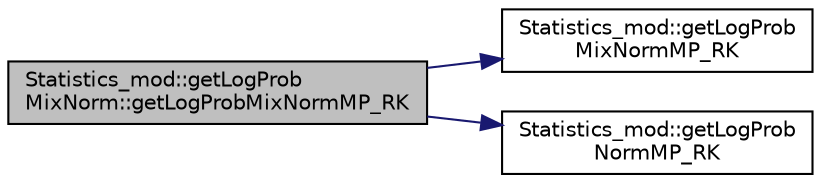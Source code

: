 digraph "Statistics_mod::getLogProbMixNorm::getLogProbMixNormMP_RK"
{
 // LATEX_PDF_SIZE
  edge [fontname="Helvetica",fontsize="10",labelfontname="Helvetica",labelfontsize="10"];
  node [fontname="Helvetica",fontsize="10",shape=record];
  rankdir="LR";
  Node1 [label="Statistics_mod::getLogProb\lMixNorm::getLogProbMixNormMP_RK",height=0.2,width=0.4,color="black", fillcolor="grey75", style="filled", fontcolor="black",tooltip=" "];
  Node1 -> Node2 [color="midnightblue",fontsize="10",style="solid",fontname="Helvetica"];
  Node2 [label="Statistics_mod::getLogProb\lMixNormMP_RK",height=0.2,width=0.4,color="black", fillcolor="white", style="filled",URL="$namespaceStatistics__mod.html#a5c1a744cabfa9fcc18c08b671f907448",tooltip=" "];
  Node1 -> Node3 [color="midnightblue",fontsize="10",style="solid",fontname="Helvetica"];
  Node3 [label="Statistics_mod::getLogProb\lNormMP_RK",height=0.2,width=0.4,color="black", fillcolor="white", style="filled",URL="$namespaceStatistics__mod.html#a69d1c6dbf3575ffa6a1b139c3e3df231",tooltip=" "];
}
